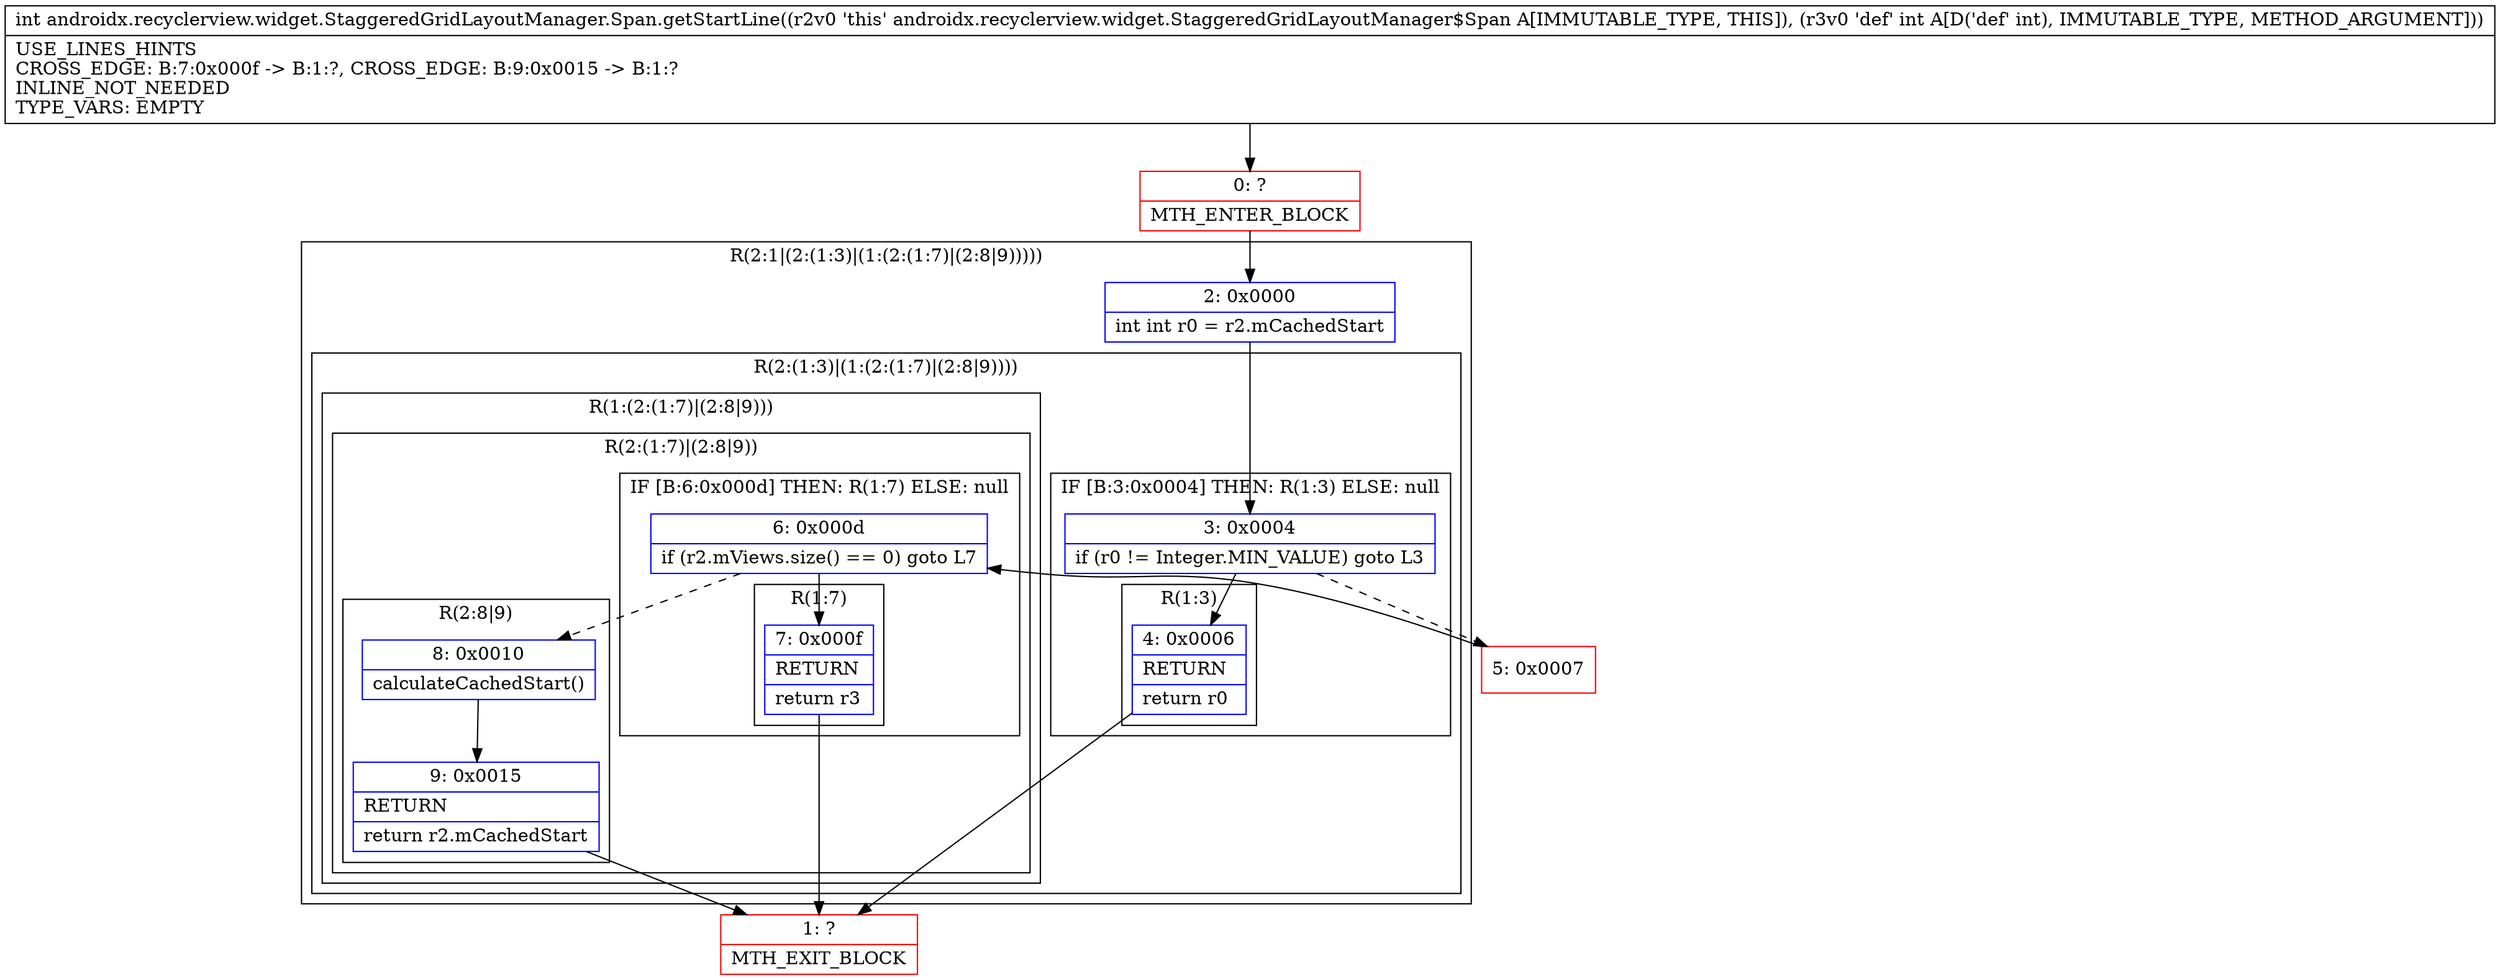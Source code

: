 digraph "CFG forandroidx.recyclerview.widget.StaggeredGridLayoutManager.Span.getStartLine(I)I" {
subgraph cluster_Region_459004561 {
label = "R(2:1|(2:(1:3)|(1:(2:(1:7)|(2:8|9)))))";
node [shape=record,color=blue];
Node_2 [shape=record,label="{2\:\ 0x0000|int int r0 = r2.mCachedStart\l}"];
subgraph cluster_Region_302070079 {
label = "R(2:(1:3)|(1:(2:(1:7)|(2:8|9))))";
node [shape=record,color=blue];
subgraph cluster_IfRegion_349478252 {
label = "IF [B:3:0x0004] THEN: R(1:3) ELSE: null";
node [shape=record,color=blue];
Node_3 [shape=record,label="{3\:\ 0x0004|if (r0 != Integer.MIN_VALUE) goto L3\l}"];
subgraph cluster_Region_59174218 {
label = "R(1:3)";
node [shape=record,color=blue];
Node_4 [shape=record,label="{4\:\ 0x0006|RETURN\l|return r0\l}"];
}
}
subgraph cluster_Region_1656426477 {
label = "R(1:(2:(1:7)|(2:8|9)))";
node [shape=record,color=blue];
subgraph cluster_Region_1131445479 {
label = "R(2:(1:7)|(2:8|9))";
node [shape=record,color=blue];
subgraph cluster_IfRegion_775438759 {
label = "IF [B:6:0x000d] THEN: R(1:7) ELSE: null";
node [shape=record,color=blue];
Node_6 [shape=record,label="{6\:\ 0x000d|if (r2.mViews.size() == 0) goto L7\l}"];
subgraph cluster_Region_896224670 {
label = "R(1:7)";
node [shape=record,color=blue];
Node_7 [shape=record,label="{7\:\ 0x000f|RETURN\l|return r3\l}"];
}
}
subgraph cluster_Region_261486777 {
label = "R(2:8|9)";
node [shape=record,color=blue];
Node_8 [shape=record,label="{8\:\ 0x0010|calculateCachedStart()\l}"];
Node_9 [shape=record,label="{9\:\ 0x0015|RETURN\l|return r2.mCachedStart\l}"];
}
}
}
}
}
Node_0 [shape=record,color=red,label="{0\:\ ?|MTH_ENTER_BLOCK\l}"];
Node_1 [shape=record,color=red,label="{1\:\ ?|MTH_EXIT_BLOCK\l}"];
Node_5 [shape=record,color=red,label="{5\:\ 0x0007}"];
MethodNode[shape=record,label="{int androidx.recyclerview.widget.StaggeredGridLayoutManager.Span.getStartLine((r2v0 'this' androidx.recyclerview.widget.StaggeredGridLayoutManager$Span A[IMMUTABLE_TYPE, THIS]), (r3v0 'def' int A[D('def' int), IMMUTABLE_TYPE, METHOD_ARGUMENT]))  | USE_LINES_HINTS\lCROSS_EDGE: B:7:0x000f \-\> B:1:?, CROSS_EDGE: B:9:0x0015 \-\> B:1:?\lINLINE_NOT_NEEDED\lTYPE_VARS: EMPTY\l}"];
MethodNode -> Node_0;Node_2 -> Node_3;
Node_3 -> Node_4;
Node_3 -> Node_5[style=dashed];
Node_4 -> Node_1;
Node_6 -> Node_7;
Node_6 -> Node_8[style=dashed];
Node_7 -> Node_1;
Node_8 -> Node_9;
Node_9 -> Node_1;
Node_0 -> Node_2;
Node_5 -> Node_6;
}

